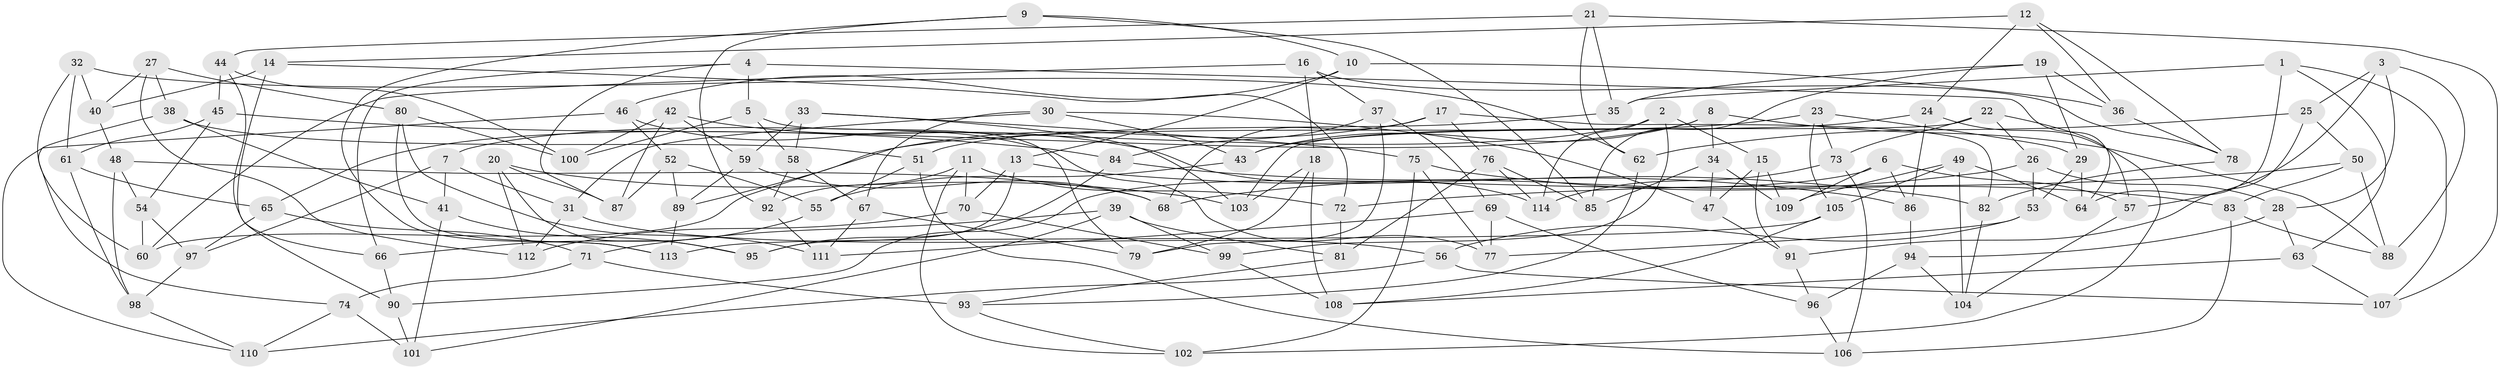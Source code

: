 // coarse degree distribution, {5: 0.17142857142857143, 4: 0.37142857142857144, 6: 0.45714285714285713}
// Generated by graph-tools (version 1.1) at 2025/52/02/27/25 19:52:28]
// undirected, 114 vertices, 228 edges
graph export_dot {
graph [start="1"]
  node [color=gray90,style=filled];
  1;
  2;
  3;
  4;
  5;
  6;
  7;
  8;
  9;
  10;
  11;
  12;
  13;
  14;
  15;
  16;
  17;
  18;
  19;
  20;
  21;
  22;
  23;
  24;
  25;
  26;
  27;
  28;
  29;
  30;
  31;
  32;
  33;
  34;
  35;
  36;
  37;
  38;
  39;
  40;
  41;
  42;
  43;
  44;
  45;
  46;
  47;
  48;
  49;
  50;
  51;
  52;
  53;
  54;
  55;
  56;
  57;
  58;
  59;
  60;
  61;
  62;
  63;
  64;
  65;
  66;
  67;
  68;
  69;
  70;
  71;
  72;
  73;
  74;
  75;
  76;
  77;
  78;
  79;
  80;
  81;
  82;
  83;
  84;
  85;
  86;
  87;
  88;
  89;
  90;
  91;
  92;
  93;
  94;
  95;
  96;
  97;
  98;
  99;
  100;
  101;
  102;
  103;
  104;
  105;
  106;
  107;
  108;
  109;
  110;
  111;
  112;
  113;
  114;
  1 -- 107;
  1 -- 64;
  1 -- 35;
  1 -- 63;
  2 -- 114;
  2 -- 15;
  2 -- 7;
  2 -- 99;
  3 -- 25;
  3 -- 28;
  3 -- 57;
  3 -- 88;
  4 -- 87;
  4 -- 64;
  4 -- 5;
  4 -- 66;
  5 -- 58;
  5 -- 79;
  5 -- 100;
  6 -- 57;
  6 -- 90;
  6 -- 86;
  6 -- 109;
  7 -- 31;
  7 -- 41;
  7 -- 97;
  8 -- 88;
  8 -- 43;
  8 -- 65;
  8 -- 34;
  9 -- 92;
  9 -- 113;
  9 -- 10;
  9 -- 85;
  10 -- 13;
  10 -- 36;
  10 -- 46;
  11 -- 70;
  11 -- 72;
  11 -- 102;
  11 -- 92;
  12 -- 78;
  12 -- 36;
  12 -- 14;
  12 -- 24;
  13 -- 82;
  13 -- 70;
  13 -- 95;
  14 -- 40;
  14 -- 72;
  14 -- 66;
  15 -- 47;
  15 -- 109;
  15 -- 91;
  16 -- 60;
  16 -- 37;
  16 -- 78;
  16 -- 18;
  17 -- 60;
  17 -- 68;
  17 -- 82;
  17 -- 76;
  18 -- 108;
  18 -- 79;
  18 -- 103;
  19 -- 85;
  19 -- 36;
  19 -- 35;
  19 -- 29;
  20 -- 87;
  20 -- 103;
  20 -- 112;
  20 -- 95;
  21 -- 44;
  21 -- 35;
  21 -- 107;
  21 -- 62;
  22 -- 103;
  22 -- 26;
  22 -- 73;
  22 -- 57;
  23 -- 73;
  23 -- 89;
  23 -- 105;
  23 -- 29;
  24 -- 102;
  24 -- 43;
  24 -- 86;
  25 -- 62;
  25 -- 91;
  25 -- 50;
  26 -- 28;
  26 -- 53;
  26 -- 68;
  27 -- 80;
  27 -- 112;
  27 -- 38;
  27 -- 40;
  28 -- 94;
  28 -- 63;
  29 -- 64;
  29 -- 53;
  30 -- 43;
  30 -- 31;
  30 -- 47;
  30 -- 67;
  31 -- 56;
  31 -- 112;
  32 -- 62;
  32 -- 40;
  32 -- 61;
  32 -- 60;
  33 -- 75;
  33 -- 59;
  33 -- 103;
  33 -- 58;
  34 -- 85;
  34 -- 47;
  34 -- 109;
  35 -- 51;
  36 -- 78;
  37 -- 79;
  37 -- 84;
  37 -- 69;
  38 -- 51;
  38 -- 41;
  38 -- 74;
  39 -- 81;
  39 -- 71;
  39 -- 101;
  39 -- 99;
  40 -- 48;
  41 -- 95;
  41 -- 101;
  42 -- 59;
  42 -- 100;
  42 -- 114;
  42 -- 87;
  43 -- 55;
  44 -- 100;
  44 -- 45;
  44 -- 90;
  45 -- 54;
  45 -- 84;
  45 -- 61;
  46 -- 77;
  46 -- 52;
  46 -- 110;
  47 -- 91;
  48 -- 98;
  48 -- 68;
  48 -- 54;
  49 -- 105;
  49 -- 104;
  49 -- 109;
  49 -- 64;
  50 -- 88;
  50 -- 72;
  50 -- 83;
  51 -- 55;
  51 -- 106;
  52 -- 89;
  52 -- 55;
  52 -- 87;
  53 -- 56;
  53 -- 77;
  54 -- 97;
  54 -- 60;
  55 -- 66;
  56 -- 110;
  56 -- 107;
  57 -- 104;
  58 -- 92;
  58 -- 67;
  59 -- 68;
  59 -- 89;
  61 -- 98;
  61 -- 65;
  62 -- 93;
  63 -- 108;
  63 -- 107;
  65 -- 97;
  65 -- 71;
  66 -- 90;
  67 -- 111;
  67 -- 79;
  69 -- 77;
  69 -- 96;
  69 -- 111;
  70 -- 112;
  70 -- 99;
  71 -- 93;
  71 -- 74;
  72 -- 81;
  73 -- 106;
  73 -- 114;
  74 -- 101;
  74 -- 110;
  75 -- 102;
  75 -- 83;
  75 -- 77;
  76 -- 114;
  76 -- 81;
  76 -- 85;
  78 -- 82;
  80 -- 111;
  80 -- 100;
  80 -- 113;
  81 -- 93;
  82 -- 104;
  83 -- 106;
  83 -- 88;
  84 -- 86;
  84 -- 95;
  86 -- 94;
  89 -- 113;
  90 -- 101;
  91 -- 96;
  92 -- 111;
  93 -- 102;
  94 -- 104;
  94 -- 96;
  96 -- 106;
  97 -- 98;
  98 -- 110;
  99 -- 108;
  105 -- 113;
  105 -- 108;
}
